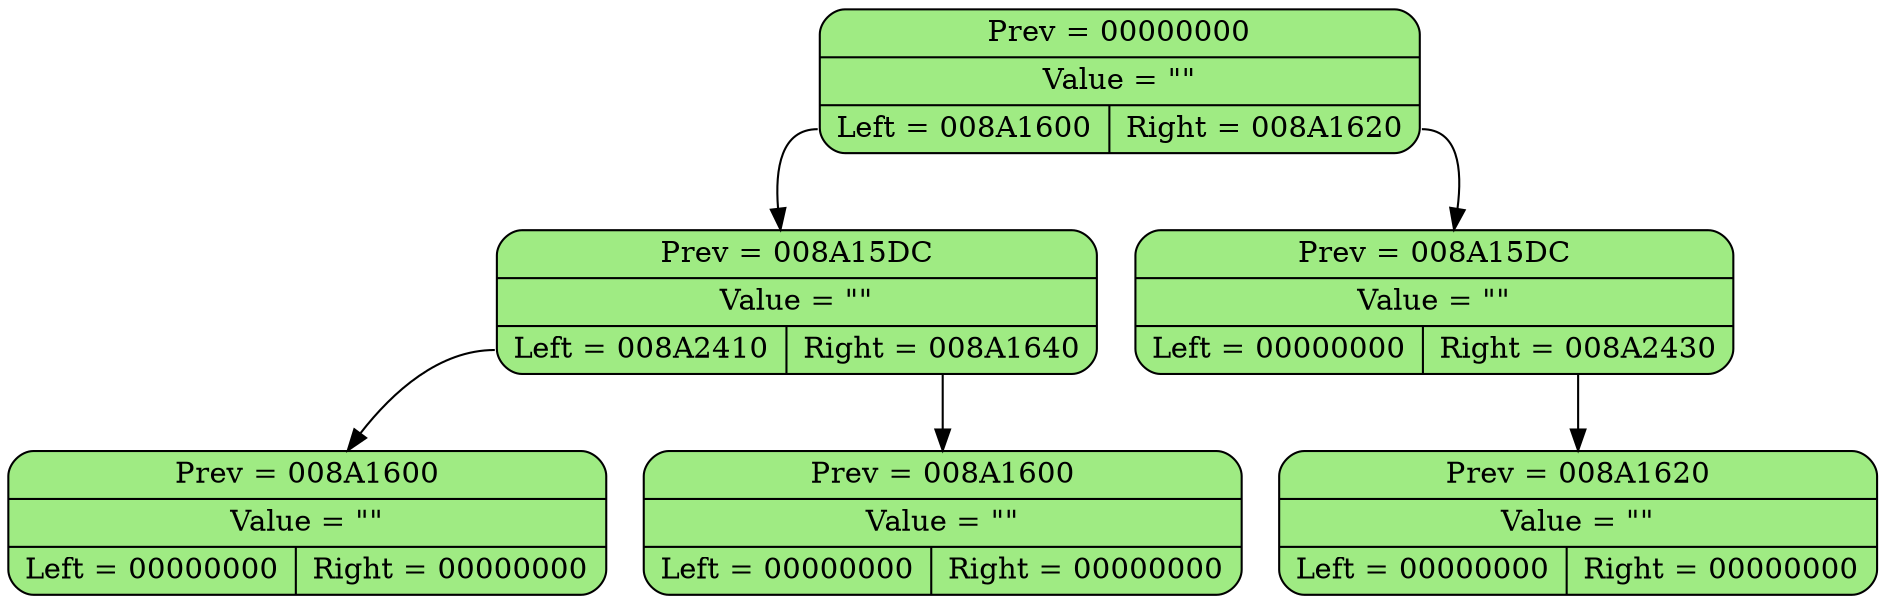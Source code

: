 digraph List_1 {
	graph [dpi = 100];
	rankdir = TB
	"Nod_0" [shape = "Mrecord", style = "filled", fillcolor = "#9feb83", label = "{ <prev> Prev = 00000000 | Value = \"\" | { <left> Left = 008A1600 | <right> Right = 008A1620} }"]
	"Nod_1" [shape = "Mrecord", style = "filled", fillcolor = "#9feb83", label = "{ <prev> Prev = 008A15DC | Value = \"\" | { <left> Left = 008A2410 | <right> Right = 008A1640} }"]
	"Nod_2" [shape = "Mrecord", style = "filled", fillcolor = "#9feb83", label = "{ <prev> Prev = 008A1600 | Value = \"\" | { <left> Left = 00000000 | <right> Right = 00000000} }"]
	"Nod_3" [shape = "Mrecord", style = "filled", fillcolor = "#9feb83", label = "{ <prev> Prev = 008A1600 | Value = \"\" | { <left> Left = 00000000 | <right> Right = 00000000} }"]
	"Nod_4" [shape = "Mrecord", style = "filled", fillcolor = "#9feb83", label = "{ <prev> Prev = 008A15DC | Value = \"\" | { <left> Left = 00000000 | <right> Right = 008A2430} }"]
	"Nod_5" [shape = "Mrecord", style = "filled", fillcolor = "#9feb83", label = "{ <prev> Prev = 008A1620 | Value = \"\" | { <left> Left = 00000000 | <right> Right = 00000000} }"]
	{ rank = same;  Nod_0; }
	{ rank = same;  Nod_1;  Nod_4; }
	{ rank = same;  Nod_2;  Nod_3;  Nod_5; }
	"Nod_0":left -> "Nod_1";
	"Nod_1":left -> "Nod_2";
	"Nod_1":right -> "Nod_3";
	"Nod_0":right -> "Nod_4";
	"Nod_4":right -> "Nod_5";
}